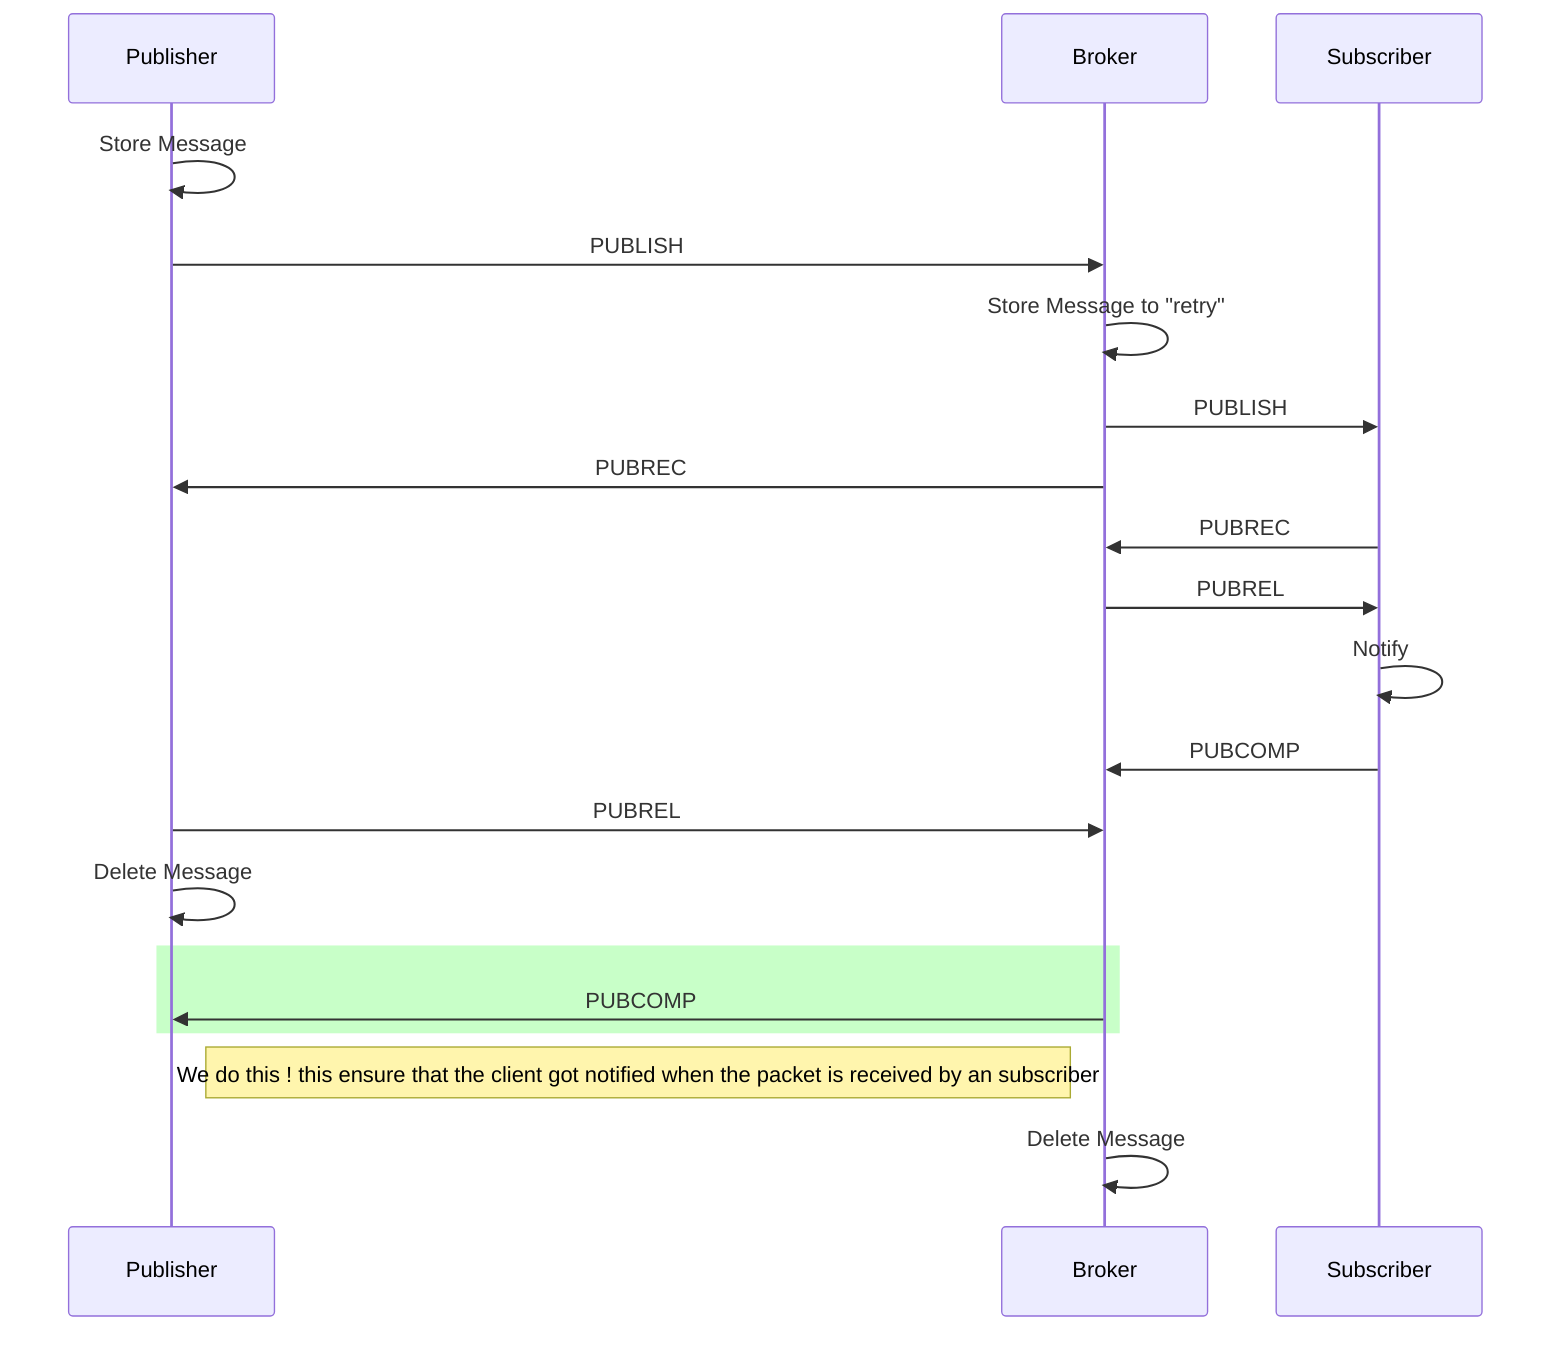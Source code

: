 sequenceDiagram
    Publisher->>Publisher: Store Message
    Publisher->>Broker: PUBLISH
    Broker->>Broker: Store Message to "retry"

    Broker->>Subscriber: PUBLISH
    Broker->>Publisher: PUBREC

    Subscriber->>Broker: PUBREC
    Broker->>Subscriber: PUBREL
    Subscriber->>Subscriber: Notify
    Subscriber->>Broker: PUBCOMP


  

    Publisher->>Broker: PUBREL


    Publisher->>Publisher: Delete Message


    rect rgb(200, 255, 200)
      Broker->>Publisher: PUBCOMP
    end
    Note right of Publisher: We do this ! this ensure that the client got notified when the packet is received by an subscriber



    Broker->>Broker: Delete Message